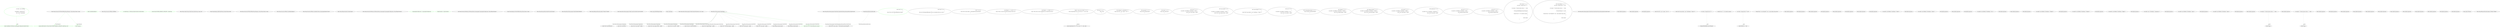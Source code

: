 digraph  {
d1 [cluster="Nancy.Security.Csrf.WithCsrfToken(Nancy.Response, Nancy.NancyContext, string)", color=green, community=0, label="var token = new CsrfToken\r\n                             {\r\n                                 CreatedDate = DateTime.Now,\r\n                                 Salt = salt ?? string.Empty\r\n                             }", prediction=0, span="9-13"];
d0 [cluster="Nancy.Security.Csrf.WithCsrfToken(Nancy.Response, Nancy.NancyContext, string)", label="Entry Nancy.Security.Csrf.WithCsrfToken(Nancy.Response, Nancy.NancyContext, string)", span="7-7"];
d2 [cluster="Nancy.Security.Csrf.WithCsrfToken(Nancy.Response, Nancy.NancyContext, string)", color=green, community=0, label="token.CreateRandomBytes()", prediction=1, span="14-14"];
d9 [cluster="Nancy.Security.CsrfToken.CsrfToken()", label="Entry Nancy.Security.CsrfToken.CsrfToken()", span="9-9"];
d3 [cluster="Nancy.Security.Csrf.WithCsrfToken(Nancy.Response, Nancy.NancyContext, string)", color=green, community=0, label="token.CreateHmac(CsrfStartup.CryptographyConfiguration.HmacProvider)", prediction=0, span="15-15"];
d4 [cluster="Nancy.Security.Csrf.WithCsrfToken(Nancy.Response, Nancy.NancyContext, string)", color=green, community=0, label="var tokenString = CsrfStartup.ObjectSerializer.Serialize(token)", prediction=3, span="17-17"];
d5 [cluster="Nancy.Security.Csrf.WithCsrfToken(Nancy.Response, Nancy.NancyContext, string)", color=green, community=0, label="response.AddCookie(new NancyCookie(CsrfToken.DEFAULT_CSRF_KEY, tokenString, true))", prediction=4, span="19-19"];
d6 [cluster="Nancy.Security.Csrf.WithCsrfToken(Nancy.Response, Nancy.NancyContext, string)", color=green, community=0, label="context.Items[CsrfToken.DEFAULT_CSRF_KEY] = tokenString", prediction=5, span="20-20"];
d13 [cluster="Nancy.Cookies.NancyCookie.NancyCookie(string, string, bool)", label="Entry Nancy.Cookies.NancyCookie.NancyCookie(string, string, bool)", span="15-15"];
d14 [cluster="Nancy.Response.AddCookie(Nancy.Cookies.INancyCookie)", label="Entry Nancy.Response.AddCookie(Nancy.Cookies.INancyCookie)", span="67-67"];
d7 [cluster="Nancy.Security.Csrf.WithCsrfToken(Nancy.Response, Nancy.NancyContext, string)", color=green, community=0, label="return response;", prediction=4, span="22-22"];
d8 [cluster="Nancy.Security.Csrf.WithCsrfToken(Nancy.Response, Nancy.NancyContext, string)", label="Exit Nancy.Security.Csrf.WithCsrfToken(Nancy.Response, Nancy.NancyContext, string)", span="7-7"];
d10 [cluster="Nancy.Security.CsrfToken.CreateRandomBytes()", label="Entry Nancy.Security.CsrfToken.CreateRandomBytes()", span="41-41"];
d11 [cluster="Nancy.Security.CsrfToken.CreateHmac(Nancy.Cryptography.IHmacProvider)", label="Entry Nancy.Security.CsrfToken.CreateHmac(Nancy.Cryptography.IHmacProvider)", span="32-32"];
d12 [cluster="Nancy.IObjectSerializer.Serialize(object)", label="Entry Nancy.IObjectSerializer.Serialize(object)", span="12-12"];
m0_0 [cluster="Nancy.Security.CsrfStartup.CsrfStartup(Nancy.Cryptography.CryptographyConfiguration, Nancy.IObjectSerializer)", file="CsrfStartup.cs", label="Entry Nancy.Security.CsrfStartup.CsrfStartup(Nancy.Cryptography.CryptographyConfiguration, Nancy.IObjectSerializer)", span="13-13"];
m0_1 [cluster="Nancy.Security.CsrfStartup.CsrfStartup(Nancy.Cryptography.CryptographyConfiguration, Nancy.IObjectSerializer)", color=green, community=0, file="CsrfStartup.cs", label="CryptographyConfiguration = cryptographyConfiguration", prediction=7, span="15-15"];
m0_2 [cluster="Nancy.Security.CsrfStartup.CsrfStartup(Nancy.Cryptography.CryptographyConfiguration, Nancy.IObjectSerializer)", color=green, community=0, file="CsrfStartup.cs", label="ObjectSerializer = objectSerializer", prediction=8, span="16-16"];
m0_3 [cluster="Nancy.Security.CsrfStartup.CsrfStartup(Nancy.Cryptography.CryptographyConfiguration, Nancy.IObjectSerializer)", file="CsrfStartup.cs", label="Exit Nancy.Security.CsrfStartup.CsrfStartup(Nancy.Cryptography.CryptographyConfiguration, Nancy.IObjectSerializer)", span="13-13"];
m2_127 [cluster="Nancy.Response.WithCsrfToken(Nancy.NancyContext, string)", file="MainModule.cs", label="Entry Nancy.Response.WithCsrfToken(Nancy.NancyContext, string)", span="7-7"];
m2_28 [cluster="Nancy.Routing.IRouteCacheProvider.GetCache()", file="MainModule.cs", label="Entry Nancy.Routing.IRouteCacheProvider.GetCache()", span="11-11"];
m2_61 [cluster="Nancy.Demo.Hosting.Aspnet.Models.RatPack.RatPack()", file="MainModule.cs", label="Entry Nancy.Demo.Hosting.Aspnet.Models.RatPack.RatPack()", span="2-2"];
m2_102 [cluster="Nancy.IResponseFormatter.AsXml<TModel>(TModel)", file="MainModule.cs", label="Entry Nancy.IResponseFormatter.AsXml<TModel>(TModel)", span="41-41"];
m2_76 [cluster="Nancy.Demo.Hosting.Aspnet.Models.SomeViewModel.SomeViewModel()", file="MainModule.cs", label="Entry Nancy.Demo.Hosting.Aspnet.Models.SomeViewModel.SomeViewModel()", span="2-2"];
m2_111 [cluster="string.IsNullOrEmpty(string)", file="MainModule.cs", label="Entry string.IsNullOrEmpty(string)", span="0-0"];
m2_44 [cluster="Unk.Format", file="MainModule.cs", label="Entry Unk.Format", span=""];
m2_119 [cluster="Nancy.Demo.Hosting.Aspnet.Models.Payload.Payload(int, bool, string)", file="MainModule.cs", label="Entry Nancy.Demo.Hosting.Aspnet.Models.Payload.Payload(int, bool, string)", span="16-16"];
m2_0 [cluster="Nancy.Demo.Hosting.Aspnet.MainModule.MainModule(Nancy.Routing.IRouteCacheProvider)", file="MainModule.cs", label="Entry Nancy.Demo.Hosting.Aspnet.MainModule.MainModule(Nancy.Routing.IRouteCacheProvider)", span="9-9"];
m2_23 [cluster="Nancy.Demo.Hosting.Aspnet.MainModule.MainModule(Nancy.Routing.IRouteCacheProvider)", color=green, community=1, file="MainModule.cs", label="Get[''/csrf''] = x =>\r\n                {\r\n                    return View[''csrf''].WithCsrfToken(this.Context);\r\n                }", prediction=9, span="131-134"];
m2_22 [cluster="Nancy.Demo.Hosting.Aspnet.MainModule.MainModule(Nancy.Routing.IRouteCacheProvider)", file="MainModule.cs", label="Get[''/error''] = x =>\r\n                {\r\n                    throw new NotSupportedException(''This is an exception thrown in a route.'');\r\n                }", span="126-129"];
m2_1 [cluster="Nancy.Demo.Hosting.Aspnet.MainModule.MainModule(Nancy.Routing.IRouteCacheProvider)", file="MainModule.cs", label="Get[''/''] = x =>{\r\n                return View[''routes.cshtml'', routeCacheProvider.GetCache()];\r\n            }", span="11-13"];
m2_2 [cluster="Nancy.Demo.Hosting.Aspnet.MainModule.MainModule(Nancy.Routing.IRouteCacheProvider)", file="MainModule.cs", label="Get[''/filtered'', r => true] = x => {\r\n                return ''This is a route with a filter that always returns true.'';\r\n            }", span="15-17"];
m2_3 [cluster="Nancy.Demo.Hosting.Aspnet.MainModule.MainModule(Nancy.Routing.IRouteCacheProvider)", file="MainModule.cs", label="Get[''/filtered'', r => false] = x => {\r\n                return ''This is also a route, but filtered out so should never be hit.'';\r\n            }", span="19-21"];
m2_4 [cluster="Nancy.Demo.Hosting.Aspnet.MainModule.MainModule(Nancy.Routing.IRouteCacheProvider)", file="MainModule.cs", label="Get[@''/(?<foo>\d{2,4})/{bar}''] = x => {\r\n                return string.Format(''foo: {0}<br/>bar: {1}'', x.foo, x.bar);\r\n            }", span="23-25"];
m2_5 [cluster="Nancy.Demo.Hosting.Aspnet.MainModule.MainModule(Nancy.Routing.IRouteCacheProvider)", file="MainModule.cs", label="Get[''/test''] = x => {\r\n                return ''Test'';\r\n            }", span="27-29"];
m2_6 [cluster="Nancy.Demo.Hosting.Aspnet.MainModule.MainModule(Nancy.Routing.IRouteCacheProvider)", file="MainModule.cs", label="Get[''/dotliquid''] = parameters => {\r\n                return View[''dot'', new { name = ''dot'' }];\r\n            }", span="31-33"];
m2_7 [cluster="Nancy.Demo.Hosting.Aspnet.MainModule.MainModule(Nancy.Routing.IRouteCacheProvider)", file="MainModule.cs", label="Get[''/javascript''] = x => {\r\n                return View[''javascript.html''];\r\n            }", span="35-37"];
m2_8 [cluster="Nancy.Demo.Hosting.Aspnet.MainModule.MainModule(Nancy.Routing.IRouteCacheProvider)", file="MainModule.cs", label="Get[''/static''] = x => {\r\n                return View[''static.htm''];\r\n            }", span="39-41"];
m2_9 [cluster="Nancy.Demo.Hosting.Aspnet.MainModule.MainModule(Nancy.Routing.IRouteCacheProvider)", file="MainModule.cs", label="Get[''/razor''] = x => {\r\n                var model = new RatPack { FirstName = ''Frank'' };\r\n                return View[''razor.cshtml'', model];\r\n            }", span="43-46"];
m2_10 [cluster="Nancy.Demo.Hosting.Aspnet.MainModule.MainModule(Nancy.Routing.IRouteCacheProvider)", file="MainModule.cs", label="Get[''/razor-simple''] = x =>\r\n            {\r\n                var model = new RatPack { FirstName = ''Frank'' };\r\n                return View[''razor-simple.cshtml'', model];\r\n            }", span="48-52"];
m2_11 [cluster="Nancy.Demo.Hosting.Aspnet.MainModule.MainModule(Nancy.Routing.IRouteCacheProvider)", file="MainModule.cs", label="Get[''/razor-dynamic''] = x =>\r\n            {\r\n                return View[''razor.cshtml'', new { FirstName = ''Frank'' }];\r\n            }", span="54-57"];
m2_12 [cluster="Nancy.Demo.Hosting.Aspnet.MainModule.MainModule(Nancy.Routing.IRouteCacheProvider)", file="MainModule.cs", label="Get[''/ssve''] = x =>\r\n            {\r\n                var model = new RatPack { FirstName = ''You'' };\r\n                return View[''ssve.sshtml'', model];\r\n            }", span="59-63"];
m2_13 [cluster="Nancy.Demo.Hosting.Aspnet.MainModule.MainModule(Nancy.Routing.IRouteCacheProvider)", file="MainModule.cs", label="Get[''/viewmodelconvention''] = x => {\r\n                return View[new SomeViewModel()];\r\n            }", span="65-67"];
m2_14 [cluster="Nancy.Demo.Hosting.Aspnet.MainModule.MainModule(Nancy.Routing.IRouteCacheProvider)", file="MainModule.cs", label="Get[''/ndjango''] = x => {\r\n                var model = new RatPack { FirstName = ''Michael'' };\r\n                return View[''ndjango.django'', model];\r\n            }", span="69-72"];
m2_15 [cluster="Nancy.Demo.Hosting.Aspnet.MainModule.MainModule(Nancy.Routing.IRouteCacheProvider)", file="MainModule.cs", label="Get[''/ndjango-extends''] = x => {\r\n                var model = new RatPack { FirstName = ''Michael'' };\r\n                return View[''with-master.django'', model];\r\n            }", span="74-77"];
m2_16 [cluster="Nancy.Demo.Hosting.Aspnet.MainModule.MainModule(Nancy.Routing.IRouteCacheProvider)", file="MainModule.cs", label="Get[''/spark''] = x => {\r\n                var model = new RatPack { FirstName = ''Bright'' };\r\n                return View[''spark.spark'', model];\r\n            }", span="79-82"];
m2_17 [cluster="Nancy.Demo.Hosting.Aspnet.MainModule.MainModule(Nancy.Routing.IRouteCacheProvider)", file="MainModule.cs", label="Get[''/spark-anon''] = x =>\r\n            {\r\n                var model = new { FirstName = ''Anonymous'' };\r\n                return View[''anon.spark'', model];\r\n            }", span="84-88"];
m2_18 [cluster="Nancy.Demo.Hosting.Aspnet.MainModule.MainModule(Nancy.Routing.IRouteCacheProvider)", file="MainModule.cs", label="Get[''/json''] = x => {\r\n                var model = new RatPack { FirstName = ''Andy'' };\r\n                return Response.AsJson(model);\r\n            }", span="90-93"];
m2_19 [cluster="Nancy.Demo.Hosting.Aspnet.MainModule.MainModule(Nancy.Routing.IRouteCacheProvider)", file="MainModule.cs", label="Get[''/xml''] = x => {\r\n                var model = new RatPack { FirstName = ''Andy'' };\r\n                return Response.AsXml(model);\r\n            }", span="95-98"];
m2_20 [cluster="Nancy.Demo.Hosting.Aspnet.MainModule.MainModule(Nancy.Routing.IRouteCacheProvider)", file="MainModule.cs", label="Get[''/session''] = x => {\r\n                var value = Session[''moo''] ?? '''';\r\n\r\n                var output = ''Current session value is: '' + value;\r\n\r\n                if (String.IsNullOrEmpty(value.ToString()))\r\n                {\r\n                    Session[''moo''] = ''I've created a session!'';\r\n                }\r\n\r\n                return output;\r\n            }", span="100-111"];
m2_21 [cluster="Nancy.Demo.Hosting.Aspnet.MainModule.MainModule(Nancy.Routing.IRouteCacheProvider)", file="MainModule.cs", label="Get[''/sessionObject''] = x => {\r\n                var value = Session[''baa''] ?? ''null'';\r\n\r\n                var output = ''Current session value is: '' + value;\r\n\r\n                if (value.ToString() == ''null'')\r\n                {\r\n                    Session[''baa''] = new Payload(27, true, ''some random string value'');\r\n                }\r\n\r\n                return output;\r\n            }", span="113-124"];
m2_24 [cluster="Nancy.Demo.Hosting.Aspnet.MainModule.MainModule(Nancy.Routing.IRouteCacheProvider)", file="MainModule.cs", label="Exit Nancy.Demo.Hosting.Aspnet.MainModule.MainModule(Nancy.Routing.IRouteCacheProvider)", span="9-9"];
m2_98 [cluster="lambda expression", file="MainModule.cs", label="Entry lambda expression", span="95-98"];
m2_125 [cluster="lambda expression", color=green, community=0, file="MainModule.cs", label="return View[''csrf''].WithCsrfToken(this.Context);", prediction=10, span="133-133"];
m2_124 [cluster="lambda expression", file="MainModule.cs", label="Entry lambda expression", span="131-134"];
m2_126 [cluster="lambda expression", file="MainModule.cs", label="Exit lambda expression", span="131-134"];
m2_26 [cluster="lambda expression", file="MainModule.cs", label="return View[''routes.cshtml'', routeCacheProvider.GetCache()];", span="12-12"];
m2_49 [cluster="lambda expression", file="MainModule.cs", label="return View[''dot'', new { name = ''dot'' }];", span="32-32"];
m2_52 [cluster="lambda expression", file="MainModule.cs", label="return View[''javascript.html''];", span="36-36"];
m2_55 [cluster="lambda expression", file="MainModule.cs", label="return View[''static.htm''];", span="40-40"];
m2_59 [cluster="lambda expression", file="MainModule.cs", label="return View[''razor.cshtml'', model];", span="45-45"];
m2_64 [cluster="lambda expression", file="MainModule.cs", label="return View[''razor-simple.cshtml'', model];", span="51-51"];
m2_67 [cluster="lambda expression", file="MainModule.cs", label="return View[''razor.cshtml'', new { FirstName = ''Frank'' }];", span="56-56"];
m2_71 [cluster="lambda expression", file="MainModule.cs", label="return View[''ssve.sshtml'', model];", span="62-62"];
m2_74 [cluster="lambda expression", file="MainModule.cs", label="return View[new SomeViewModel()];", span="66-66"];
m2_79 [cluster="lambda expression", file="MainModule.cs", label="return View[''ndjango.django'', model];", span="71-71"];
m2_83 [cluster="lambda expression", file="MainModule.cs", label="return View[''with-master.django'', model];", span="76-76"];
m2_87 [cluster="lambda expression", file="MainModule.cs", label="return View[''spark.spark'', model];", span="81-81"];
m2_91 [cluster="lambda expression", file="MainModule.cs", label="return View[''anon.spark'', model];", span="87-87"];
m2_95 [cluster="lambda expression", file="MainModule.cs", label="return Response.AsJson(model);", span="92-92"];
m2_100 [cluster="lambda expression", file="MainModule.cs", label="return Response.AsXml(model);", span="97-97"];
m2_104 [cluster="lambda expression", file="MainModule.cs", label="var value = Session[''moo''] ?? ''''", span="101-101"];
m2_107 [cluster="lambda expression", file="MainModule.cs", label="Session[''moo''] = ''I've created a session!''", span="107-107"];
m2_113 [cluster="lambda expression", file="MainModule.cs", label="var value = Session[''baa''] ?? ''null''", span="114-114"];
m2_116 [cluster="lambda expression", file="MainModule.cs", label="Session[''baa''] = new Payload(27, true, ''some random string value'')", span="120-120"];
m2_25 [cluster="lambda expression", file="MainModule.cs", label="Entry lambda expression", span="11-13"];
m2_27 [cluster="lambda expression", file="MainModule.cs", label="Exit lambda expression", span="11-13"];
m2_42 [cluster="lambda expression", file="MainModule.cs", label="return string.Format(''foo: {0}<br/>bar: {1}'', x.foo, x.bar);", span="24-24"];
m2_48 [cluster="lambda expression", file="MainModule.cs", label="Entry lambda expression", span="31-33"];
m2_50 [cluster="lambda expression", file="MainModule.cs", label="Exit lambda expression", span="31-33"];
m2_51 [cluster="lambda expression", file="MainModule.cs", label="Entry lambda expression", span="35-37"];
m2_53 [cluster="lambda expression", file="MainModule.cs", label="Exit lambda expression", span="35-37"];
m2_54 [cluster="lambda expression", file="MainModule.cs", label="Entry lambda expression", span="39-41"];
m2_56 [cluster="lambda expression", file="MainModule.cs", label="Exit lambda expression", span="39-41"];
m2_58 [cluster="lambda expression", file="MainModule.cs", label="var model = new RatPack { FirstName = ''Frank'' }", span="44-44"];
m2_60 [cluster="lambda expression", file="MainModule.cs", label="Exit lambda expression", span="43-46"];
m2_63 [cluster="lambda expression", file="MainModule.cs", label="var model = new RatPack { FirstName = ''Frank'' }", span="50-50"];
m2_65 [cluster="lambda expression", file="MainModule.cs", label="Exit lambda expression", span="48-52"];
m2_66 [cluster="lambda expression", file="MainModule.cs", label="Entry lambda expression", span="54-57"];
m2_68 [cluster="lambda expression", file="MainModule.cs", label="Exit lambda expression", span="54-57"];
m2_70 [cluster="lambda expression", file="MainModule.cs", label="var model = new RatPack { FirstName = ''You'' }", span="61-61"];
m2_72 [cluster="lambda expression", file="MainModule.cs", label="Exit lambda expression", span="59-63"];
m2_73 [cluster="lambda expression", file="MainModule.cs", label="Entry lambda expression", span="65-67"];
m2_75 [cluster="lambda expression", file="MainModule.cs", label="Exit lambda expression", span="65-67"];
m2_78 [cluster="lambda expression", file="MainModule.cs", label="var model = new RatPack { FirstName = ''Michael'' }", span="70-70"];
m2_80 [cluster="lambda expression", file="MainModule.cs", label="Exit lambda expression", span="69-72"];
m2_82 [cluster="lambda expression", file="MainModule.cs", label="var model = new RatPack { FirstName = ''Michael'' }", span="75-75"];
m2_84 [cluster="lambda expression", file="MainModule.cs", label="Exit lambda expression", span="74-77"];
m2_86 [cluster="lambda expression", file="MainModule.cs", label="var model = new RatPack { FirstName = ''Bright'' }", span="80-80"];
m2_88 [cluster="lambda expression", file="MainModule.cs", label="Exit lambda expression", span="79-82"];
m2_90 [cluster="lambda expression", file="MainModule.cs", label="var model = new { FirstName = ''Anonymous'' }", span="86-86"];
m2_92 [cluster="lambda expression", file="MainModule.cs", label="Exit lambda expression", span="84-88"];
m2_94 [cluster="lambda expression", file="MainModule.cs", label="var model = new RatPack { FirstName = ''Andy'' }", span="91-91"];
m2_96 [cluster="lambda expression", file="MainModule.cs", label="Exit lambda expression", span="90-93"];
m2_99 [cluster="lambda expression", file="MainModule.cs", label="var model = new RatPack { FirstName = ''Andy'' }", span="96-96"];
m2_101 [cluster="lambda expression", file="MainModule.cs", label="Exit lambda expression", span="95-98"];
m2_103 [cluster="lambda expression", file="MainModule.cs", label="Entry lambda expression", span="100-111"];
m2_105 [cluster="lambda expression", file="MainModule.cs", label="var output = ''Current session value is: '' + value", span="103-103"];
m2_106 [cluster="lambda expression", file="MainModule.cs", label="String.IsNullOrEmpty(value.ToString())", span="105-105"];
m2_108 [cluster="lambda expression", file="MainModule.cs", label="return output;", span="110-110"];
m2_112 [cluster="lambda expression", file="MainModule.cs", label="Entry lambda expression", span="113-124"];
m2_114 [cluster="lambda expression", file="MainModule.cs", label="var output = ''Current session value is: '' + value", span="116-116"];
m2_115 [cluster="lambda expression", file="MainModule.cs", label="value.ToString() == ''null''", span="118-118"];
m2_117 [cluster="lambda expression", file="MainModule.cs", label="return output;", span="123-123"];
m2_41 [cluster="lambda expression", file="MainModule.cs", label="Entry lambda expression", span="23-25"];
m2_43 [cluster="lambda expression", file="MainModule.cs", label="Exit lambda expression", span="23-25"];
m2_57 [cluster="lambda expression", file="MainModule.cs", label="Entry lambda expression", span="43-46"];
m2_62 [cluster="lambda expression", file="MainModule.cs", label="Entry lambda expression", span="48-52"];
m2_69 [cluster="lambda expression", file="MainModule.cs", label="Entry lambda expression", span="59-63"];
m2_77 [cluster="lambda expression", file="MainModule.cs", label="Entry lambda expression", span="69-72"];
m2_81 [cluster="lambda expression", file="MainModule.cs", label="Entry lambda expression", span="74-77"];
m2_85 [cluster="lambda expression", file="MainModule.cs", label="Entry lambda expression", span="79-82"];
m2_89 [cluster="lambda expression", file="MainModule.cs", label="Entry lambda expression", span="84-88"];
m2_93 [cluster="lambda expression", file="MainModule.cs", label="Entry lambda expression", span="90-93"];
m2_109 [cluster="lambda expression", file="MainModule.cs", label="Exit lambda expression", span="100-111"];
m2_118 [cluster="lambda expression", file="MainModule.cs", label="Exit lambda expression", span="113-124"];
m2_110 [cluster="object.ToString()", file="MainModule.cs", label="Entry object.ToString()", span="0-0"];
m2_97 [cluster="Nancy.IResponseFormatter.AsJson<TModel>(TModel)", file="MainModule.cs", label="Entry Nancy.IResponseFormatter.AsJson<TModel>(TModel)", span="31-31"];
m2_128 [file="MainModule.cs", label="Nancy.Demo.Hosting.Aspnet.MainModule", span=""];
m2_129 [file="MainModule.cs", label="Nancy.Routing.IRouteCacheProvider", span=""];
d1 -> d3  [color=green, key=1, label=token, style=dashed];
d0 -> d5  [color=green, key=1, label="Nancy.Response", style=dashed];
d0 -> d7  [color=green, key=1, label="Nancy.Response", style=dashed];
m2_0 -> m2_26  [color=darkseagreen4, key=1, label="Nancy.Routing.IRouteCacheProvider", style=dashed];
m2_4 -> m2_42  [color=darkseagreen4, key=1, label=dynamic, style=dashed];
m2_104 -> m2_106  [color=darkseagreen4, key=1, label=value, style=dashed];
m2_113 -> m2_115  [color=darkseagreen4, key=1, label=value, style=dashed];
m2_105 -> m2_108  [color=darkseagreen4, key=1, label=output, style=dashed];
m2_114 -> m2_117  [color=darkseagreen4, key=1, label=output, style=dashed];
m2_128 -> m2_125  [color=green, key=1, label="Nancy.Demo.Hosting.Aspnet.MainModule", style=dashed];
m2_128 -> m2_26  [color=darkseagreen4, key=1, label="Nancy.Demo.Hosting.Aspnet.MainModule", style=dashed];
m2_128 -> m2_52  [color=darkseagreen4, key=1, label="Nancy.Demo.Hosting.Aspnet.MainModule", style=dashed];
m2_128 -> m2_55  [color=darkseagreen4, key=1, label="Nancy.Demo.Hosting.Aspnet.MainModule", style=dashed];
m2_128 -> m2_59  [color=darkseagreen4, key=1, label="Nancy.Demo.Hosting.Aspnet.MainModule", style=dashed];
m2_128 -> m2_64  [color=darkseagreen4, key=1, label="Nancy.Demo.Hosting.Aspnet.MainModule", style=dashed];
m2_128 -> m2_71  [color=darkseagreen4, key=1, label="Nancy.Demo.Hosting.Aspnet.MainModule", style=dashed];
m2_128 -> m2_74  [color=darkseagreen4, key=1, label="Nancy.Demo.Hosting.Aspnet.MainModule", style=dashed];
m2_128 -> m2_79  [color=darkseagreen4, key=1, label="Nancy.Demo.Hosting.Aspnet.MainModule", style=dashed];
m2_128 -> m2_83  [color=darkseagreen4, key=1, label="Nancy.Demo.Hosting.Aspnet.MainModule", style=dashed];
m2_128 -> m2_87  [color=darkseagreen4, key=1, label="Nancy.Demo.Hosting.Aspnet.MainModule", style=dashed];
m2_128 -> m2_91  [color=darkseagreen4, key=1, label="Nancy.Demo.Hosting.Aspnet.MainModule", style=dashed];
m2_128 -> m2_95  [color=darkseagreen4, key=1, label="Nancy.Demo.Hosting.Aspnet.MainModule", style=dashed];
m2_128 -> m2_100  [color=darkseagreen4, key=1, label="Nancy.Demo.Hosting.Aspnet.MainModule", style=dashed];
m2_129 -> m2_26  [color=darkseagreen4, key=1, label="Nancy.Routing.IRouteCacheProvider", style=dashed];
}
